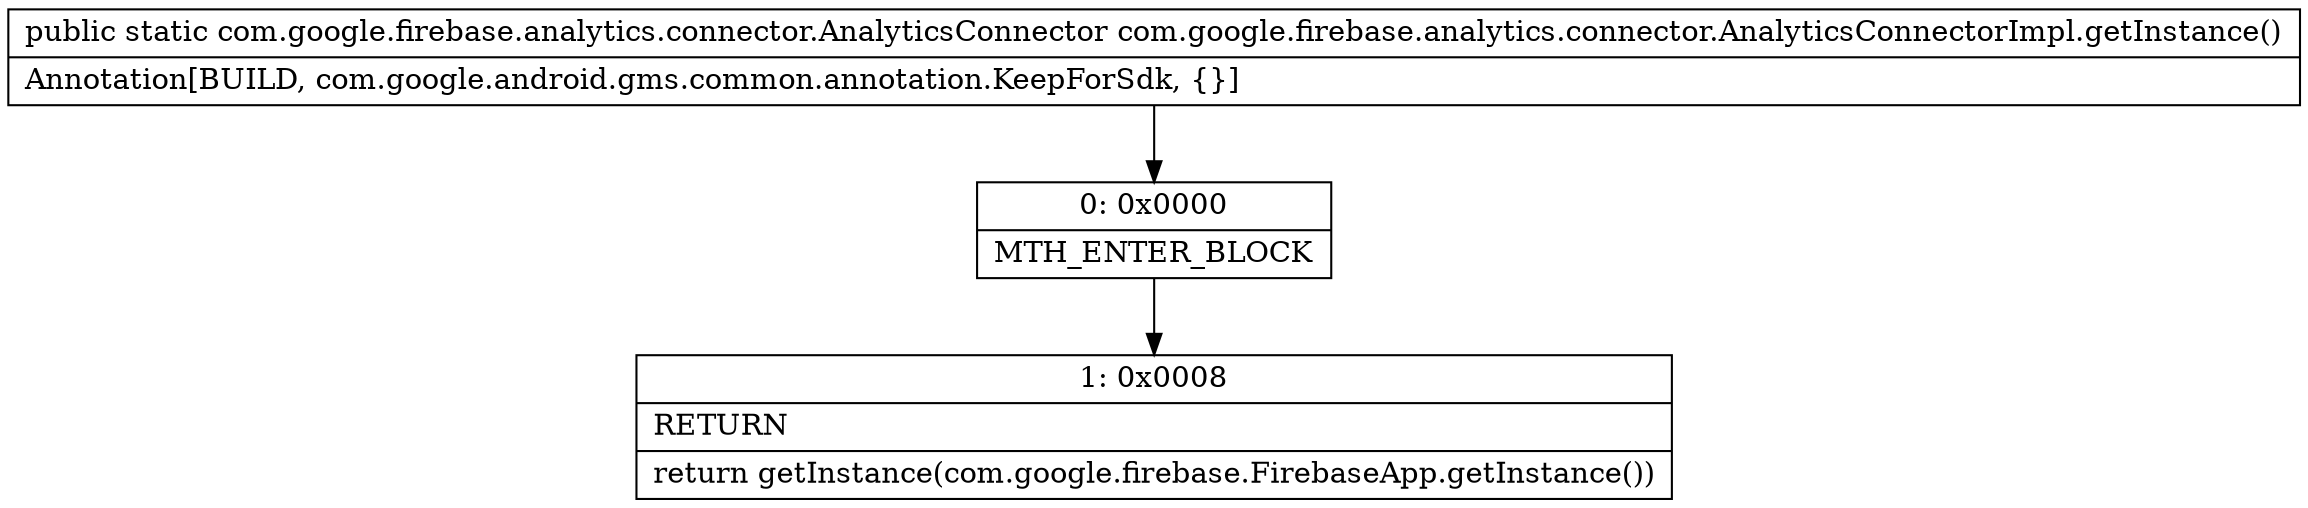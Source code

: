digraph "CFG forcom.google.firebase.analytics.connector.AnalyticsConnectorImpl.getInstance()Lcom\/google\/firebase\/analytics\/connector\/AnalyticsConnector;" {
Node_0 [shape=record,label="{0\:\ 0x0000|MTH_ENTER_BLOCK\l}"];
Node_1 [shape=record,label="{1\:\ 0x0008|RETURN\l|return getInstance(com.google.firebase.FirebaseApp.getInstance())\l}"];
MethodNode[shape=record,label="{public static com.google.firebase.analytics.connector.AnalyticsConnector com.google.firebase.analytics.connector.AnalyticsConnectorImpl.getInstance()  | Annotation[BUILD, com.google.android.gms.common.annotation.KeepForSdk, \{\}]\l}"];
MethodNode -> Node_0;
Node_0 -> Node_1;
}

